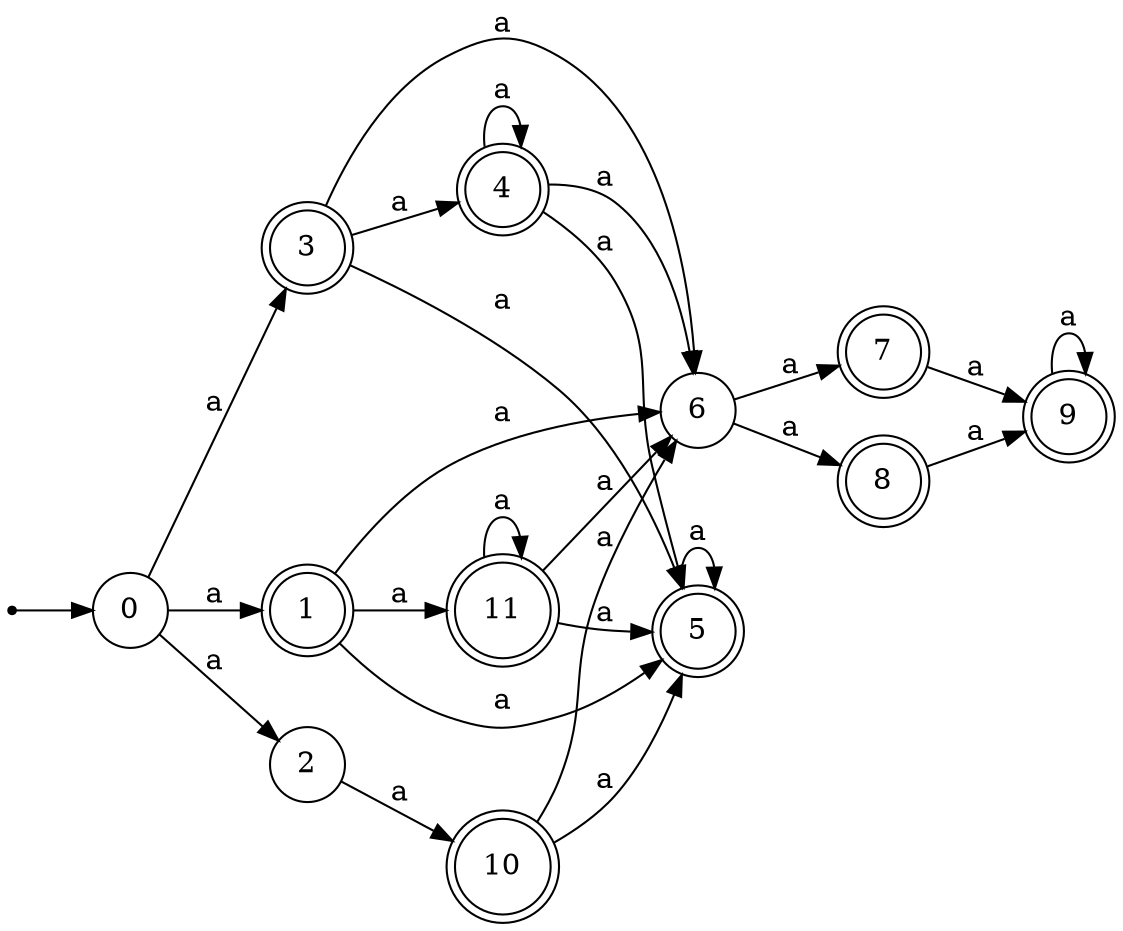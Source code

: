 digraph finite_state_machine {
rankdir=LR;
size="20,20";
node [shape = point]; "dummy0"
node [shape = circle]; "0";
"dummy0" -> "0";
node [shape = doublecircle]; "1";node [shape = circle]; "2";
node [shape = doublecircle]; "3";node [shape = doublecircle]; "4";node [shape = doublecircle]; "5";node [shape = circle]; "6";
node [shape = doublecircle]; "7";node [shape = doublecircle]; "8";node [shape = doublecircle]; "9";node [shape = doublecircle]; "10";node [shape = doublecircle]; "11";"0" -> "1" [label = "a"];
 "0" -> "2" [label = "a"];
 "0" -> "3" [label = "a"];
 "3" -> "4" [label = "a"];
 "3" -> "5" [label = "a"];
 "3" -> "6" [label = "a"];
 "6" -> "8" [label = "a"];
 "6" -> "7" [label = "a"];
 "8" -> "9" [label = "a"];
 "9" -> "9" [label = "a"];
 "7" -> "9" [label = "a"];
 "5" -> "5" [label = "a"];
 "4" -> "4" [label = "a"];
 "4" -> "5" [label = "a"];
 "4" -> "6" [label = "a"];
 "2" -> "10" [label = "a"];
 "10" -> "5" [label = "a"];
 "10" -> "6" [label = "a"];
 "1" -> "11" [label = "a"];
 "1" -> "5" [label = "a"];
 "1" -> "6" [label = "a"];
 "11" -> "11" [label = "a"];
 "11" -> "5" [label = "a"];
 "11" -> "6" [label = "a"];
 }
